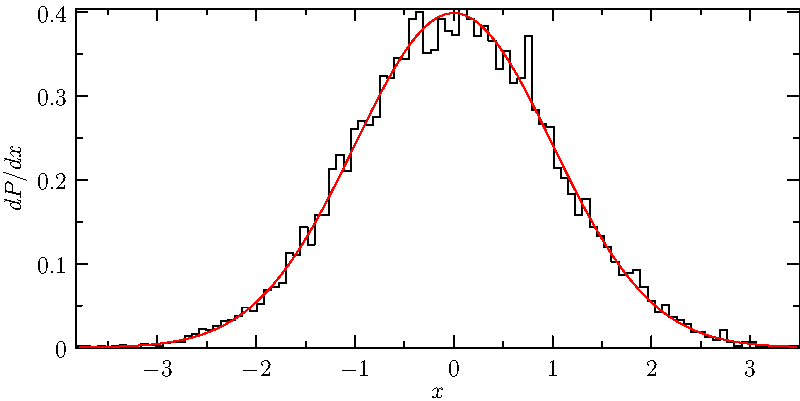 import graph;
import stats;

size(400,200,IgnoreAspect);

int n=10000;
real[] a=new real[n];
for(int i=0; i < n; ++i) a[i]=Gaussrand();

int nbins=100;
real dx=(max(a)-min(a))/(nbins-1);
real[] x=min(a)-dx/2+sequence(nbins+1)*dx;
real[] freq=frequency(a,x);
freq /= (dx*sum(freq));
histogram(x,freq);

draw(graph(Gaussian,min(a),max(a)),red);

xaxis("$x$",BottomTop,LeftTicks);
yaxis("$dP/dx$",LeftRight,RightTicks);


